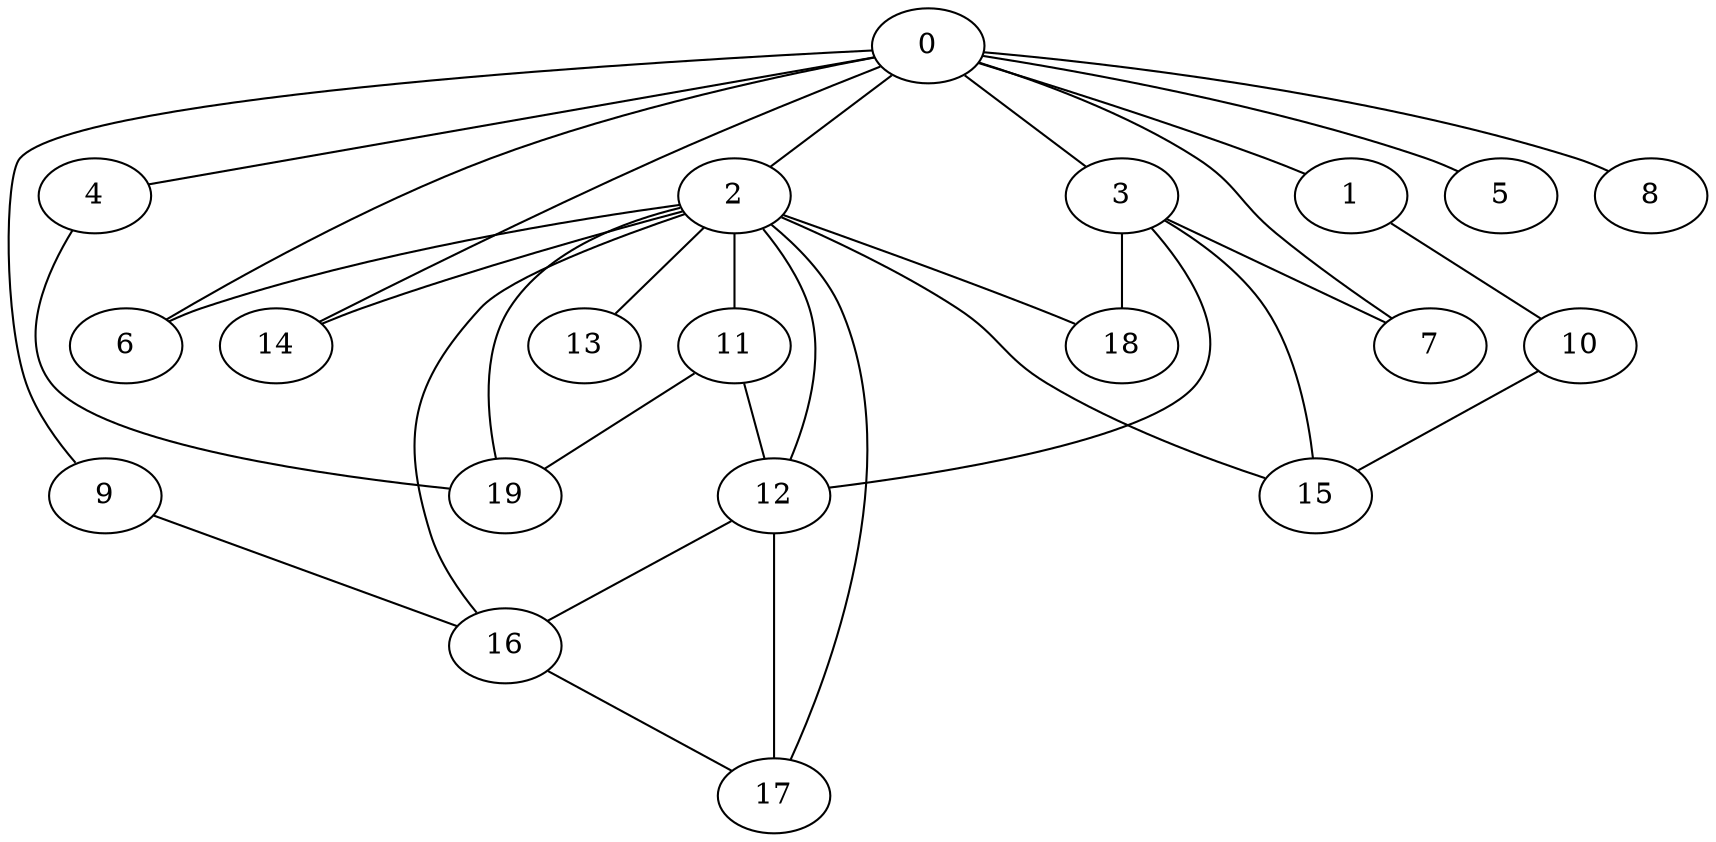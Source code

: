 graph graphname {0--1
0--2
0--3
0--4
0--5
0--6
0--7
0--8
0--9
0--14
1--10
2--6
2--11
2--12
2--13
2--14
2--15
2--16
2--17
2--18
2--19
3--7
3--12
3--15
3--18
4--19
9--16
10--15
11--12
11--19
12--16
12--17
16--17
}